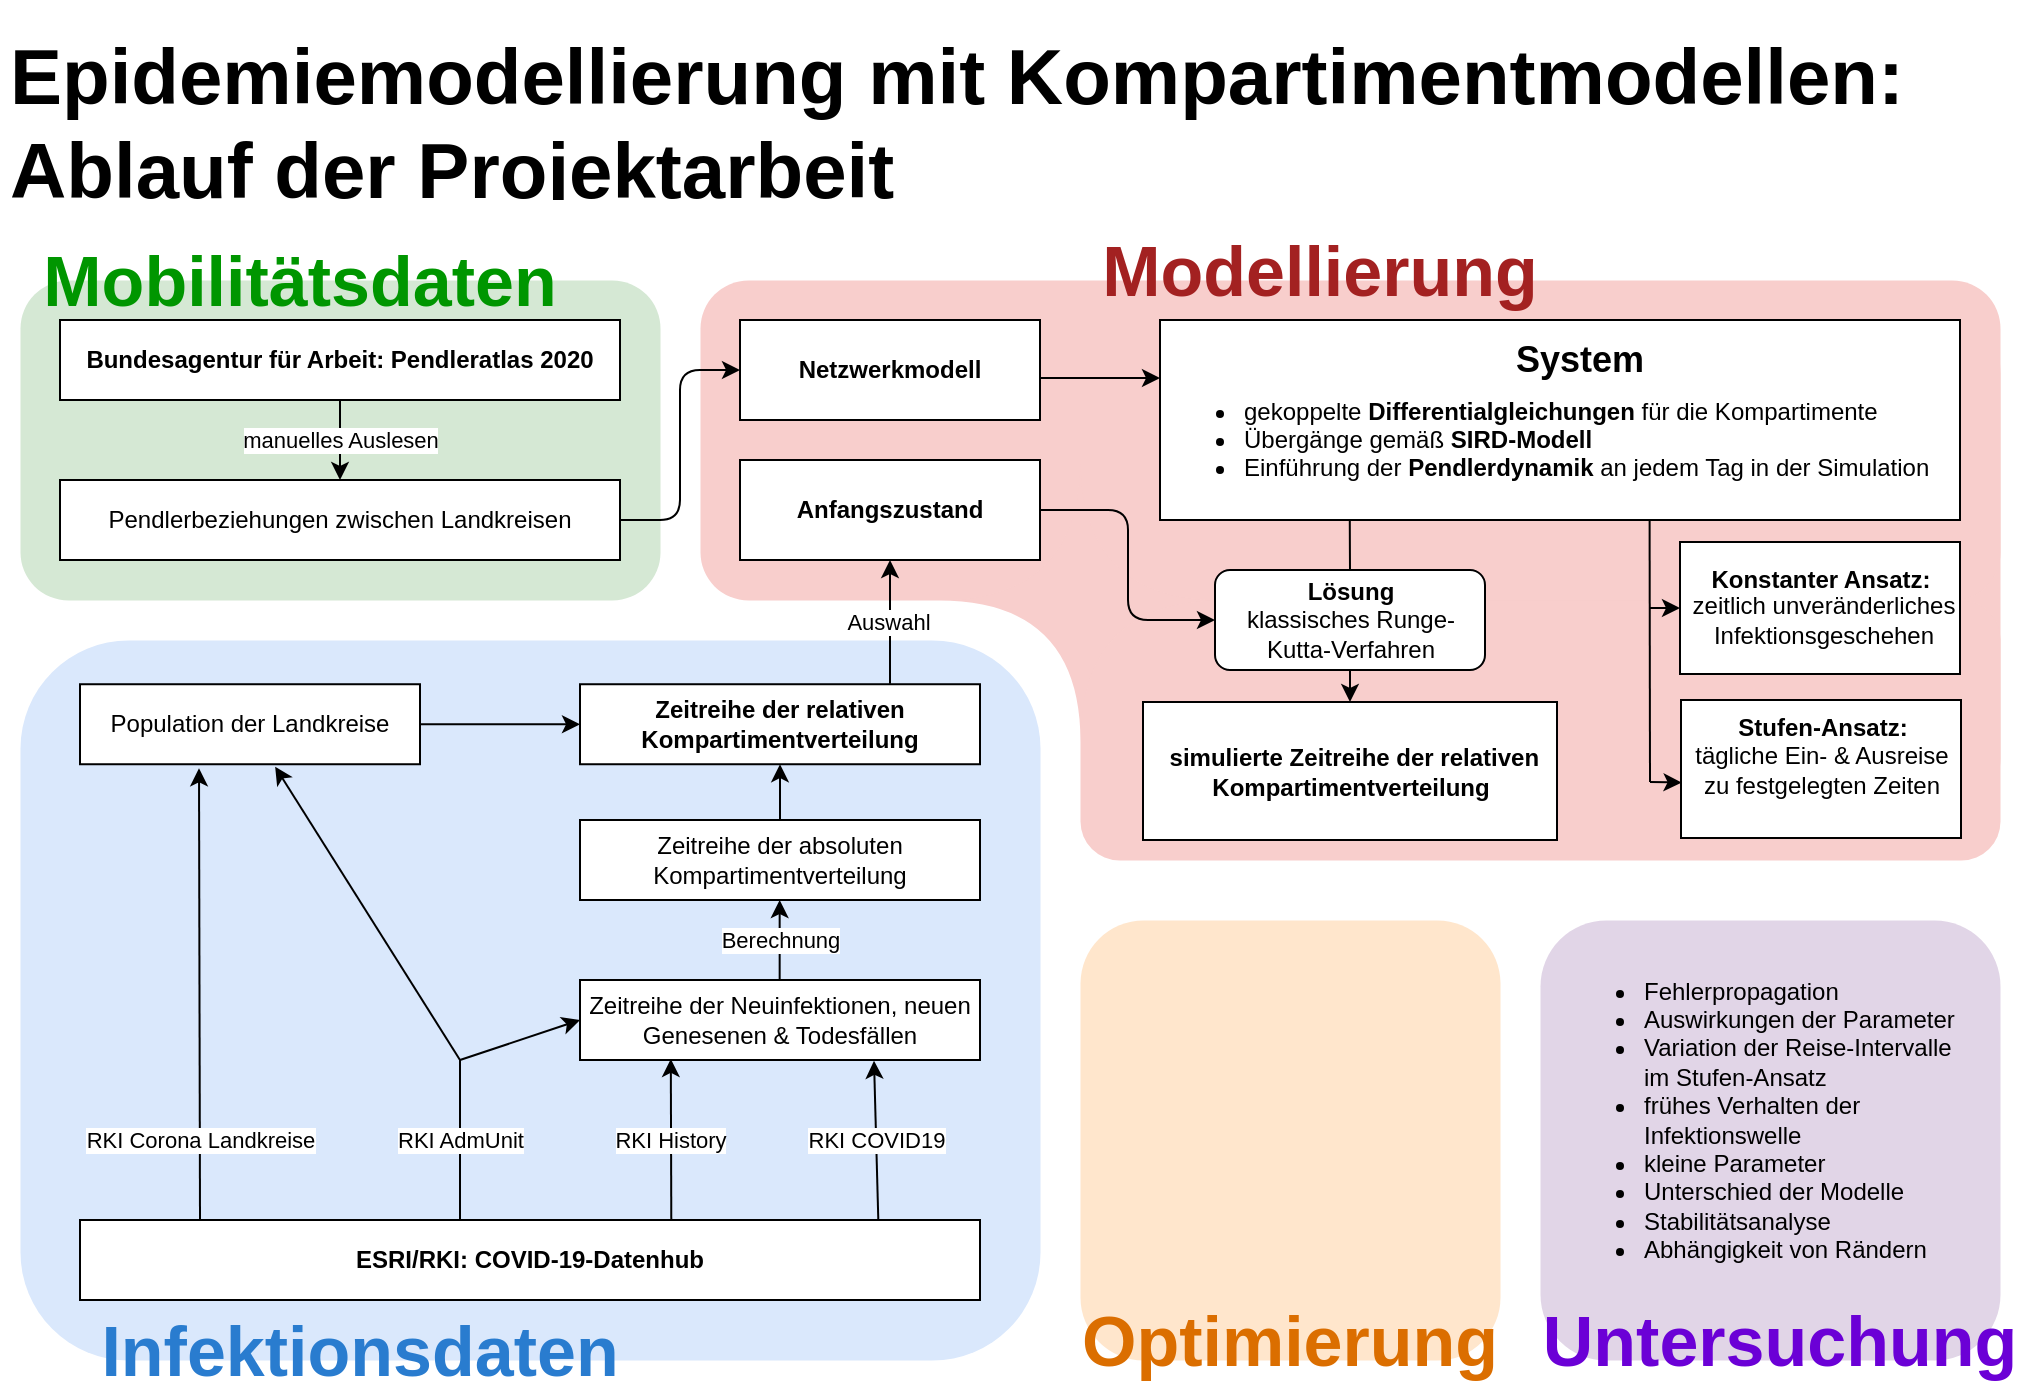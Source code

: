 <mxfile version="15.0.6" type="github">
  <diagram id="3AYCVtzGoSpn9Vro6qWg" name="Page-1">
    <mxGraphModel dx="1374" dy="312" grid="1" gridSize="10" guides="1" tooltips="1" connect="1" arrows="1" fold="1" page="1" pageScale="1" pageWidth="300" pageHeight="150" math="1" shadow="0">
      <root>
        <mxCell id="0" />
        <mxCell id="1" parent="0" />
        <mxCell id="XHsace0uavuUdTPFix8g-14" value="" style="rounded=1;whiteSpace=wrap;html=1;strokeWidth=0;fillColor=#dae8fc;strokeColor=none;" parent="1" vertex="1">
          <mxGeometry x="80" y="770" width="510" height="360" as="geometry" />
        </mxCell>
        <mxCell id="C57uJY7JvYRW9FqgshIM-1" value="" style="endArrow=classic;html=1;entryX=0.35;entryY=1.051;entryDx=0;entryDy=0;entryPerimeter=0;" parent="1" target="XHsace0uavuUdTPFix8g-3" edge="1">
          <mxGeometry relative="1" as="geometry">
            <mxPoint x="170" y="1060" as="sourcePoint" />
            <mxPoint x="170" y="950" as="targetPoint" />
          </mxGeometry>
        </mxCell>
        <mxCell id="C57uJY7JvYRW9FqgshIM-2" value="RKI Corona Landkreise" style="edgeLabel;resizable=0;html=1;align=center;verticalAlign=middle;" parent="C57uJY7JvYRW9FqgshIM-1" connectable="0" vertex="1">
          <mxGeometry relative="1" as="geometry">
            <mxPoint y="73" as="offset" />
          </mxGeometry>
        </mxCell>
        <mxCell id="C57uJY7JvYRW9FqgshIM-3" value="&lt;b&gt;ESRI/RKI: COVID-19-Datenhub&lt;/b&gt;" style="rounded=0;whiteSpace=wrap;html=1;" parent="1" vertex="1">
          <mxGeometry x="110" y="1060" width="450" height="40" as="geometry" />
        </mxCell>
        <mxCell id="C57uJY7JvYRW9FqgshIM-5" value="" style="endArrow=classic;html=1;exitX=0.657;exitY=0.006;exitDx=0;exitDy=0;exitPerimeter=0;entryX=0.227;entryY=0.987;entryDx=0;entryDy=0;entryPerimeter=0;" parent="1" source="C57uJY7JvYRW9FqgshIM-3" target="C57uJY7JvYRW9FqgshIM-16" edge="1">
          <mxGeometry relative="1" as="geometry">
            <mxPoint x="412" y="1059" as="sourcePoint" />
            <mxPoint x="402" y="980" as="targetPoint" />
            <Array as="points" />
          </mxGeometry>
        </mxCell>
        <mxCell id="C57uJY7JvYRW9FqgshIM-6" value="RKI History" style="edgeLabel;resizable=0;html=1;align=center;verticalAlign=middle;" parent="C57uJY7JvYRW9FqgshIM-5" connectable="0" vertex="1">
          <mxGeometry relative="1" as="geometry">
            <mxPoint x="-1" as="offset" />
          </mxGeometry>
        </mxCell>
        <mxCell id="C57uJY7JvYRW9FqgshIM-7" value="" style="endArrow=classic;html=1;entryX=0.735;entryY=1.01;entryDx=0;entryDy=0;entryPerimeter=0;exitX=0.887;exitY=-0.01;exitDx=0;exitDy=0;exitPerimeter=0;" parent="1" source="C57uJY7JvYRW9FqgshIM-3" target="C57uJY7JvYRW9FqgshIM-16" edge="1">
          <mxGeometry relative="1" as="geometry">
            <mxPoint x="510" y="1060" as="sourcePoint" />
            <mxPoint x="510" y="1002" as="targetPoint" />
          </mxGeometry>
        </mxCell>
        <mxCell id="C57uJY7JvYRW9FqgshIM-8" value="RKI COVID19" style="edgeLabel;resizable=0;html=1;align=center;verticalAlign=middle;" parent="C57uJY7JvYRW9FqgshIM-7" connectable="0" vertex="1">
          <mxGeometry relative="1" as="geometry">
            <mxPoint as="offset" />
          </mxGeometry>
        </mxCell>
        <mxCell id="C57uJY7JvYRW9FqgshIM-13" value="" style="endArrow=none;html=1;endFill=0;" parent="1" edge="1">
          <mxGeometry relative="1" as="geometry">
            <mxPoint x="300" y="1060" as="sourcePoint" />
            <mxPoint x="300" y="980" as="targetPoint" />
          </mxGeometry>
        </mxCell>
        <mxCell id="C57uJY7JvYRW9FqgshIM-14" value="RKI AdmUnit" style="edgeLabel;resizable=0;html=1;align=center;verticalAlign=middle;" parent="C57uJY7JvYRW9FqgshIM-13" connectable="0" vertex="1">
          <mxGeometry relative="1" as="geometry">
            <mxPoint as="offset" />
          </mxGeometry>
        </mxCell>
        <mxCell id="C57uJY7JvYRW9FqgshIM-16" value="Zeitreihe der Neuinfektionen, neuen Genesenen &amp;amp; Todesfällen" style="rounded=0;whiteSpace=wrap;html=1;" parent="1" vertex="1">
          <mxGeometry x="360" y="940" width="200" height="40" as="geometry" />
        </mxCell>
        <mxCell id="C57uJY7JvYRW9FqgshIM-19" value="" style="endArrow=classic;html=1;entryX=0;entryY=0.5;entryDx=0;entryDy=0;" parent="1" target="C57uJY7JvYRW9FqgshIM-16" edge="1">
          <mxGeometry width="50" height="50" relative="1" as="geometry">
            <mxPoint x="300" y="980" as="sourcePoint" />
            <mxPoint x="460" y="940" as="targetPoint" />
            <Array as="points" />
          </mxGeometry>
        </mxCell>
        <mxCell id="XHsace0uavuUdTPFix8g-1" value="Zeitreihe der absoluten Kompartimentverteilung" style="rounded=0;whiteSpace=wrap;html=1;" parent="1" vertex="1">
          <mxGeometry x="360" y="860" width="200" height="40" as="geometry" />
        </mxCell>
        <mxCell id="XHsace0uavuUdTPFix8g-2" value="&lt;b&gt;Zeitreihe der relativen Kompartimentverteilung&lt;/b&gt;" style="rounded=0;whiteSpace=wrap;html=1;" parent="1" vertex="1">
          <mxGeometry x="360" y="792.12" width="200" height="40" as="geometry" />
        </mxCell>
        <mxCell id="XHsace0uavuUdTPFix8g-3" value="Population der Landkreise" style="rounded=0;whiteSpace=wrap;html=1;" parent="1" vertex="1">
          <mxGeometry x="110" y="792.12" width="170" height="40" as="geometry" />
        </mxCell>
        <mxCell id="XHsace0uavuUdTPFix8g-5" value="" style="endArrow=classic;html=1;exitX=0.5;exitY=0;exitDx=0;exitDy=0;entryX=0.5;entryY=1;entryDx=0;entryDy=0;" parent="1" source="XHsace0uavuUdTPFix8g-1" target="XHsace0uavuUdTPFix8g-2" edge="1">
          <mxGeometry width="50" height="50" relative="1" as="geometry">
            <mxPoint x="470" y="840" as="sourcePoint" />
            <mxPoint x="465" y="820" as="targetPoint" />
          </mxGeometry>
        </mxCell>
        <mxCell id="XHsace0uavuUdTPFix8g-6" value="" style="endArrow=classic;html=1;entryX=0.574;entryY=1.03;entryDx=0;entryDy=0;entryPerimeter=0;" parent="1" target="XHsace0uavuUdTPFix8g-3" edge="1">
          <mxGeometry width="50" height="50" relative="1" as="geometry">
            <mxPoint x="300" y="980" as="sourcePoint" />
            <mxPoint x="200" y="823" as="targetPoint" />
          </mxGeometry>
        </mxCell>
        <mxCell id="XHsace0uavuUdTPFix8g-8" value="" style="endArrow=classic;html=1;exitX=0.5;exitY=0;exitDx=0;exitDy=0;entryX=0.5;entryY=1;entryDx=0;entryDy=0;" parent="1" edge="1">
          <mxGeometry relative="1" as="geometry">
            <mxPoint x="459.83" y="940.0" as="sourcePoint" />
            <mxPoint x="459.83" y="900.0" as="targetPoint" />
            <Array as="points">
              <mxPoint x="459.83" y="910" />
            </Array>
          </mxGeometry>
        </mxCell>
        <mxCell id="XHsace0uavuUdTPFix8g-9" value="Berechnung" style="edgeLabel;resizable=0;html=1;align=center;verticalAlign=middle;" parent="XHsace0uavuUdTPFix8g-8" connectable="0" vertex="1">
          <mxGeometry relative="1" as="geometry">
            <mxPoint as="offset" />
          </mxGeometry>
        </mxCell>
        <mxCell id="XHsace0uavuUdTPFix8g-12" value="" style="endArrow=classic;html=1;exitX=1;exitY=0.5;exitDx=0;exitDy=0;entryX=0;entryY=0.5;entryDx=0;entryDy=0;" parent="1" source="XHsace0uavuUdTPFix8g-3" target="XHsace0uavuUdTPFix8g-2" edge="1">
          <mxGeometry width="50" height="50" relative="1" as="geometry">
            <mxPoint x="315" y="860" as="sourcePoint" />
            <mxPoint x="365" y="810" as="targetPoint" />
          </mxGeometry>
        </mxCell>
        <mxCell id="XHsace0uavuUdTPFix8g-15" value="" style="rounded=1;whiteSpace=wrap;html=1;strokeWidth=0;fillColor=#d5e8d4;strokeColor=none;" parent="1" vertex="1">
          <mxGeometry x="80" y="590" width="320" height="160" as="geometry" />
        </mxCell>
        <mxCell id="XHsace0uavuUdTPFix8g-16" value="" style="rounded=1;whiteSpace=wrap;html=1;strokeWidth=0;fillColor=#f8cecc;strokeColor=none;" parent="1" vertex="1">
          <mxGeometry x="620" y="595" width="450" height="275" as="geometry" />
        </mxCell>
        <mxCell id="XHsace0uavuUdTPFix8g-17" value="" style="rounded=1;whiteSpace=wrap;html=1;strokeWidth=0;fillColor=#f8cecc;strokeColor=none;" parent="1" vertex="1">
          <mxGeometry x="420" y="590" width="650" height="160" as="geometry" />
        </mxCell>
        <mxCell id="XHsace0uavuUdTPFix8g-19" value="" style="rounded=1;whiteSpace=wrap;html=1;strokeWidth=0;fillColor=#ffe6cc;strokeColor=none;" parent="1" vertex="1">
          <mxGeometry x="610" y="910" width="210" height="220" as="geometry" />
        </mxCell>
        <mxCell id="XHsace0uavuUdTPFix8g-20" value="&lt;b&gt;Bundesagentur für Arbeit: Pendleratlas 2020&lt;/b&gt;" style="rounded=0;whiteSpace=wrap;html=1;" parent="1" vertex="1">
          <mxGeometry x="100" y="610" width="280" height="40" as="geometry" />
        </mxCell>
        <mxCell id="XHsace0uavuUdTPFix8g-21" value="Pendlerbeziehungen zwischen Landkreisen" style="rounded=0;whiteSpace=wrap;html=1;" parent="1" vertex="1">
          <mxGeometry x="100" y="690" width="280" height="40" as="geometry" />
        </mxCell>
        <mxCell id="XHsace0uavuUdTPFix8g-23" value="" style="endArrow=classic;html=1;exitX=0.5;exitY=1;exitDx=0;exitDy=0;entryX=0.5;entryY=0;entryDx=0;entryDy=0;" parent="1" source="XHsace0uavuUdTPFix8g-20" target="XHsace0uavuUdTPFix8g-21" edge="1">
          <mxGeometry relative="1" as="geometry">
            <mxPoint x="160" y="634.5" as="sourcePoint" />
            <mxPoint x="260" y="634.5" as="targetPoint" />
          </mxGeometry>
        </mxCell>
        <mxCell id="XHsace0uavuUdTPFix8g-24" value="manuelles Auslesen" style="edgeLabel;resizable=0;html=1;align=center;verticalAlign=middle;" parent="XHsace0uavuUdTPFix8g-23" connectable="0" vertex="1">
          <mxGeometry relative="1" as="geometry" />
        </mxCell>
        <mxCell id="XHsace0uavuUdTPFix8g-26" value="" style="rounded=1;whiteSpace=wrap;html=1;strokeWidth=0;fillColor=#f8cecc;strokeColor=none;" parent="1" vertex="1">
          <mxGeometry x="610" y="750" width="460" height="130" as="geometry" />
        </mxCell>
        <mxCell id="XHsace0uavuUdTPFix8g-36" value="" style="shape=switch;whiteSpace=wrap;html=1;strokeWidth=0;rotation=-45;fillColor=#f8cecc;strokeColor=none;aspect=fixed;" parent="1" vertex="1">
          <mxGeometry x="560" y="700" width="100" height="100" as="geometry" />
        </mxCell>
        <mxCell id="XHsace0uavuUdTPFix8g-37" value="&lt;b&gt;Netzwerkmodell&lt;br&gt;&lt;/b&gt;" style="rounded=0;whiteSpace=wrap;html=1;" parent="1" vertex="1">
          <mxGeometry x="440" y="610" width="150" height="50" as="geometry" />
        </mxCell>
        <mxCell id="XHsace0uavuUdTPFix8g-38" value="&lt;b&gt;Anfangszustand&lt;br&gt;&lt;/b&gt;" style="rounded=0;whiteSpace=wrap;html=1;" parent="1" vertex="1">
          <mxGeometry x="440" y="680" width="150" height="50" as="geometry" />
        </mxCell>
        <mxCell id="XHsace0uavuUdTPFix8g-39" value="" style="edgeStyle=elbowEdgeStyle;elbow=horizontal;endArrow=classic;html=1;entryX=0;entryY=0.5;entryDx=0;entryDy=0;exitX=1;exitY=0.5;exitDx=0;exitDy=0;" parent="1" source="XHsace0uavuUdTPFix8g-21" target="XHsace0uavuUdTPFix8g-37" edge="1">
          <mxGeometry width="50" height="50" relative="1" as="geometry">
            <mxPoint x="390" y="700" as="sourcePoint" />
            <mxPoint x="440" y="650" as="targetPoint" />
            <Array as="points">
              <mxPoint x="410" y="670" />
            </Array>
          </mxGeometry>
        </mxCell>
        <mxCell id="XHsace0uavuUdTPFix8g-42" value="&lt;h1&gt;&lt;font style=&quot;font-size: 39px&quot;&gt;Epidemiemodellierung mit Kompartimentmodellen: Ablauf der Projektarbeit&lt;/font&gt;&lt;/h1&gt;" style="text;html=1;strokeColor=none;fillColor=none;spacing=5;spacingTop=-20;whiteSpace=wrap;overflow=hidden;rounded=0;" parent="1" vertex="1">
          <mxGeometry x="70" y="460" width="990" height="90" as="geometry" />
        </mxCell>
        <mxCell id="XHsace0uavuUdTPFix8g-43" value="" style="endArrow=classic;html=1;exitX=0.775;exitY=-0.006;exitDx=0;exitDy=0;exitPerimeter=0;entryX=0.5;entryY=1;entryDx=0;entryDy=0;" parent="1" source="XHsace0uavuUdTPFix8g-2" target="XHsace0uavuUdTPFix8g-38" edge="1">
          <mxGeometry relative="1" as="geometry">
            <mxPoint x="475" y="749" as="sourcePoint" />
            <mxPoint x="516" y="729" as="targetPoint" />
          </mxGeometry>
        </mxCell>
        <mxCell id="XHsace0uavuUdTPFix8g-44" value="Auswahl" style="edgeLabel;resizable=0;html=1;align=center;verticalAlign=middle;" parent="XHsace0uavuUdTPFix8g-43" connectable="0" vertex="1">
          <mxGeometry relative="1" as="geometry">
            <mxPoint x="-1" as="offset" />
          </mxGeometry>
        </mxCell>
        <mxCell id="XHsace0uavuUdTPFix8g-56" value="" style="rounded=0;whiteSpace=wrap;html=1;strokeWidth=1;" parent="1" vertex="1">
          <mxGeometry x="650" y="610" width="400" height="100" as="geometry" />
        </mxCell>
        <mxCell id="XHsace0uavuUdTPFix8g-57" value="&lt;b style=&quot;font-size: 18px;&quot;&gt;System&lt;/b&gt;" style="text;html=1;strokeColor=none;fillColor=none;align=center;verticalAlign=middle;whiteSpace=wrap;rounded=0;fontSize=18;" parent="1" vertex="1">
          <mxGeometry x="840" y="620" width="40" height="20" as="geometry" />
        </mxCell>
        <mxCell id="XHsace0uavuUdTPFix8g-62" value="&lt;ul&gt;&lt;li&gt;gekoppelte &lt;b&gt;Differentialgleichungen &lt;/b&gt;für die Kompartimente&lt;/li&gt;&lt;li&gt;Übergänge gemäß&amp;nbsp;&lt;b&gt;SIRD-Modell&lt;/b&gt;&lt;/li&gt;&lt;li&gt;Einführung der &lt;b&gt;Pendlerdynamik&lt;/b&gt;&amp;nbsp;an jedem Tag in der Simulation&lt;/li&gt;&lt;/ul&gt;" style="text;strokeColor=none;fillColor=none;html=1;whiteSpace=wrap;verticalAlign=middle;overflow=hidden;" parent="1" vertex="1">
          <mxGeometry x="650" y="633.75" width="390" height="66.25" as="geometry" />
        </mxCell>
        <mxCell id="XHsace0uavuUdTPFix8g-63" value="" style="endArrow=classic;html=1;fontSize=18;exitX=1.002;exitY=0.581;exitDx=0;exitDy=0;exitPerimeter=0;" parent="1" source="XHsace0uavuUdTPFix8g-37" edge="1">
          <mxGeometry width="50" height="50" relative="1" as="geometry">
            <mxPoint x="760" y="720" as="sourcePoint" />
            <mxPoint x="650" y="639" as="targetPoint" />
          </mxGeometry>
        </mxCell>
        <mxCell id="BC4wP2_lzp6e28UWFPCA-1" value="Mobilitätsdaten" style="text;strokeColor=none;fillColor=none;align=center;verticalAlign=middle;rounded=0;horizontal=1;labelBorderColor=none;whiteSpace=wrap;html=1;fontSize=35;fontStyle=1;fontColor=#009600;" vertex="1" parent="1">
          <mxGeometry x="200" y="580" width="40" height="20" as="geometry" />
        </mxCell>
        <mxCell id="BC4wP2_lzp6e28UWFPCA-2" value="Infektionsdaten" style="text;strokeColor=none;fillColor=none;align=center;verticalAlign=middle;rounded=0;horizontal=1;labelBorderColor=none;whiteSpace=wrap;html=1;fontSize=35;fontStyle=1;fontColor=#297CCF;" vertex="1" parent="1">
          <mxGeometry x="230" y="1115" width="40" height="20" as="geometry" />
        </mxCell>
        <mxCell id="BC4wP2_lzp6e28UWFPCA-3" value="&lt;font color=&quot;#a32121&quot;&gt;Modellierung&lt;/font&gt;" style="text;strokeColor=none;fillColor=none;align=center;verticalAlign=middle;rounded=0;horizontal=1;labelBorderColor=none;whiteSpace=wrap;html=1;fontSize=35;fontStyle=1;fontColor=#297CCF;" vertex="1" parent="1">
          <mxGeometry x="710" y="575" width="40" height="20" as="geometry" />
        </mxCell>
        <mxCell id="BC4wP2_lzp6e28UWFPCA-5" value="" style="rounded=1;whiteSpace=wrap;html=1;strokeWidth=0;fillColor=#e1d5e7;strokeColor=none;" vertex="1" parent="1">
          <mxGeometry x="840" y="910" width="230" height="220" as="geometry" />
        </mxCell>
        <mxCell id="BC4wP2_lzp6e28UWFPCA-6" value="&lt;font color=&quot;#db6e00&quot;&gt;Optimierung&lt;/font&gt;" style="text;strokeColor=none;fillColor=none;align=center;verticalAlign=middle;rounded=0;horizontal=1;labelBorderColor=none;whiteSpace=wrap;html=1;fontSize=35;fontStyle=1;fontColor=#297CCF;" vertex="1" parent="1">
          <mxGeometry x="695" y="1110" width="40" height="20" as="geometry" />
        </mxCell>
        <mxCell id="BC4wP2_lzp6e28UWFPCA-7" value="&lt;font color=&quot;#6b00d6&quot;&gt;Untersuchung&lt;/font&gt;" style="text;strokeColor=none;fillColor=none;align=center;verticalAlign=middle;rounded=0;horizontal=1;labelBorderColor=none;whiteSpace=wrap;html=1;fontSize=35;fontStyle=1;fontColor=#297CCF;" vertex="1" parent="1">
          <mxGeometry x="940" y="1110" width="40" height="20" as="geometry" />
        </mxCell>
        <mxCell id="BC4wP2_lzp6e28UWFPCA-20" value="&lt;ul&gt;&lt;li&gt;Fehlerpropagation&lt;/li&gt;&lt;li&gt;Auswirkungen der Parameter&lt;/li&gt;&lt;li&gt;Variation der Reise-Intervalle im Stufen-Ansatz&lt;/li&gt;&lt;li&gt;frühes Verhalten der Infektionswelle&lt;/li&gt;&lt;li&gt;kleine Parameter&lt;/li&gt;&lt;li&gt;Unterschied der Modelle&lt;/li&gt;&lt;li&gt;Stabilitätsanalyse&lt;/li&gt;&lt;li&gt;Abhängigkeit von Rändern&lt;/li&gt;&lt;/ul&gt;" style="text;strokeColor=none;fillColor=none;html=1;whiteSpace=wrap;verticalAlign=middle;overflow=hidden;fontSize=12;fontColor=#000000;" vertex="1" parent="1">
          <mxGeometry x="850" y="920" width="210" height="180" as="geometry" />
        </mxCell>
        <mxCell id="BC4wP2_lzp6e28UWFPCA-21" value="&lt;b&gt;&amp;nbsp;simulierte Zeitreihe der relativen Kompartimentverteilung&lt;/b&gt;" style="rounded=0;whiteSpace=wrap;html=1;" vertex="1" parent="1">
          <mxGeometry x="641.5" y="801" width="207" height="69" as="geometry" />
        </mxCell>
        <mxCell id="BC4wP2_lzp6e28UWFPCA-60" value="" style="rounded=0;whiteSpace=wrap;html=1;fontSize=12;fontColor=#000000;strokeColor=#000000;strokeWidth=1;verticalAlign=middle;" vertex="1" parent="1">
          <mxGeometry x="910" y="721" width="140" height="66" as="geometry" />
        </mxCell>
        <mxCell id="BC4wP2_lzp6e28UWFPCA-13" value="&lt;font style=&quot;font-size: 12px&quot; color=&quot;#000000&quot;&gt;&lt;b&gt;Konstanter Ansatz:&lt;/b&gt;&lt;/font&gt;" style="text;html=1;strokeColor=none;fillColor=none;align=center;verticalAlign=middle;whiteSpace=wrap;rounded=0;fontSize=35;fontColor=#297CCF;" vertex="1" parent="1">
          <mxGeometry x="917.5" y="726.25" width="125" height="10" as="geometry" />
        </mxCell>
        <mxCell id="BC4wP2_lzp6e28UWFPCA-19" value="zeitlich unveränderliches Infektionsgeschehen" style="text;strokeColor=none;fillColor=none;align=center;verticalAlign=middle;whiteSpace=wrap;rounded=0;fontSize=12;" vertex="1" parent="1">
          <mxGeometry x="913" y="750" width="137.5" height="20" as="geometry" />
        </mxCell>
        <mxCell id="BC4wP2_lzp6e28UWFPCA-62" value="" style="rounded=0;whiteSpace=wrap;html=1;fontSize=12;fontColor=#000000;strokeColor=#000000;strokeWidth=1;verticalAlign=middle;" vertex="1" parent="1">
          <mxGeometry x="910.5" y="800" width="140" height="69" as="geometry" />
        </mxCell>
        <mxCell id="BC4wP2_lzp6e28UWFPCA-14" value="&lt;font style=&quot;font-size: 12px&quot; color=&quot;#000000&quot;&gt;&lt;b&gt;Stufen-Ansatz:&lt;/b&gt;&lt;/font&gt;" style="text;html=1;strokeColor=none;fillColor=none;align=center;verticalAlign=middle;whiteSpace=wrap;rounded=0;fontSize=35;fontColor=#297CCF;" vertex="1" parent="1">
          <mxGeometry x="919.25" y="800" width="125" height="10" as="geometry" />
        </mxCell>
        <mxCell id="BC4wP2_lzp6e28UWFPCA-18" value="tägliche Ein- &amp; Ausreise&#xa;zu festgelegten Zeiten" style="text;strokeColor=none;fillColor=none;align=center;verticalAlign=middle;whiteSpace=wrap;rounded=0;fontSize=12;" vertex="1" parent="1">
          <mxGeometry x="906.75" y="825" width="147.5" height="20" as="geometry" />
        </mxCell>
        <mxCell id="BC4wP2_lzp6e28UWFPCA-64" value="" style="endArrow=classic;html=1;fontSize=12;fontColor=#000000;entryX=0;entryY=0.5;entryDx=0;entryDy=0;" edge="1" parent="1" target="BC4wP2_lzp6e28UWFPCA-60">
          <mxGeometry width="50" height="50" relative="1" as="geometry">
            <mxPoint x="895" y="754" as="sourcePoint" />
            <mxPoint x="850" y="760" as="targetPoint" />
          </mxGeometry>
        </mxCell>
        <mxCell id="BC4wP2_lzp6e28UWFPCA-66" value="" style="endArrow=none;html=1;fontSize=12;fontColor=#000000;entryX=0.612;entryY=1.002;entryDx=0;entryDy=0;entryPerimeter=0;" edge="1" parent="1" target="XHsace0uavuUdTPFix8g-56">
          <mxGeometry width="50" height="50" relative="1" as="geometry">
            <mxPoint x="895" y="841" as="sourcePoint" />
            <mxPoint x="938" y="732" as="targetPoint" />
          </mxGeometry>
        </mxCell>
        <mxCell id="BC4wP2_lzp6e28UWFPCA-69" value="" style="endArrow=classic;html=1;fontSize=12;fontColor=#000000;entryX=0.002;entryY=0.598;entryDx=0;entryDy=0;entryPerimeter=0;" edge="1" parent="1" target="BC4wP2_lzp6e28UWFPCA-62">
          <mxGeometry width="50" height="50" relative="1" as="geometry">
            <mxPoint x="895" y="841" as="sourcePoint" />
            <mxPoint x="960" y="814" as="targetPoint" />
          </mxGeometry>
        </mxCell>
        <mxCell id="BC4wP2_lzp6e28UWFPCA-70" value="&lt;b&gt;Lösung&lt;/b&gt;&lt;br&gt;klassisches Runge-Kutta-Verfahren" style="rounded=1;whiteSpace=wrap;html=1;fontSize=12;fontColor=#000000;strokeColor=#000000;strokeWidth=1;verticalAlign=middle;" vertex="1" parent="1">
          <mxGeometry x="677.5" y="735" width="135" height="50" as="geometry" />
        </mxCell>
        <mxCell id="BC4wP2_lzp6e28UWFPCA-71" value="" style="endArrow=classic;html=1;fontSize=12;fontColor=#000000;exitX=0.5;exitY=1;exitDx=0;exitDy=0;entryX=0.5;entryY=0;entryDx=0;entryDy=0;" edge="1" parent="1" source="BC4wP2_lzp6e28UWFPCA-70" target="BC4wP2_lzp6e28UWFPCA-21">
          <mxGeometry width="50" height="50" relative="1" as="geometry">
            <mxPoint x="810" y="870" as="sourcePoint" />
            <mxPoint x="860" y="820" as="targetPoint" />
          </mxGeometry>
        </mxCell>
        <mxCell id="BC4wP2_lzp6e28UWFPCA-72" value="" style="endArrow=none;html=1;fontSize=12;fontColor=#000000;exitX=0.5;exitY=1;exitDx=0;exitDy=0;entryX=0.5;entryY=0;entryDx=0;entryDy=0;endFill=0;" edge="1" parent="1" target="BC4wP2_lzp6e28UWFPCA-70">
          <mxGeometry width="50" height="50" relative="1" as="geometry">
            <mxPoint x="744.9" y="710" as="sourcePoint" />
            <mxPoint x="744.9" y="725" as="targetPoint" />
            <Array as="points">
              <mxPoint x="744.9" y="715" />
            </Array>
          </mxGeometry>
        </mxCell>
        <mxCell id="BC4wP2_lzp6e28UWFPCA-73" value="" style="edgeStyle=elbowEdgeStyle;elbow=horizontal;endArrow=classic;html=1;fontSize=12;fontColor=#000000;entryX=0;entryY=0.5;entryDx=0;entryDy=0;" edge="1" parent="1" source="XHsace0uavuUdTPFix8g-38" target="BC4wP2_lzp6e28UWFPCA-70">
          <mxGeometry width="50" height="50" relative="1" as="geometry">
            <mxPoint x="600" y="750" as="sourcePoint" />
            <mxPoint x="650" y="700" as="targetPoint" />
          </mxGeometry>
        </mxCell>
      </root>
    </mxGraphModel>
  </diagram>
</mxfile>
